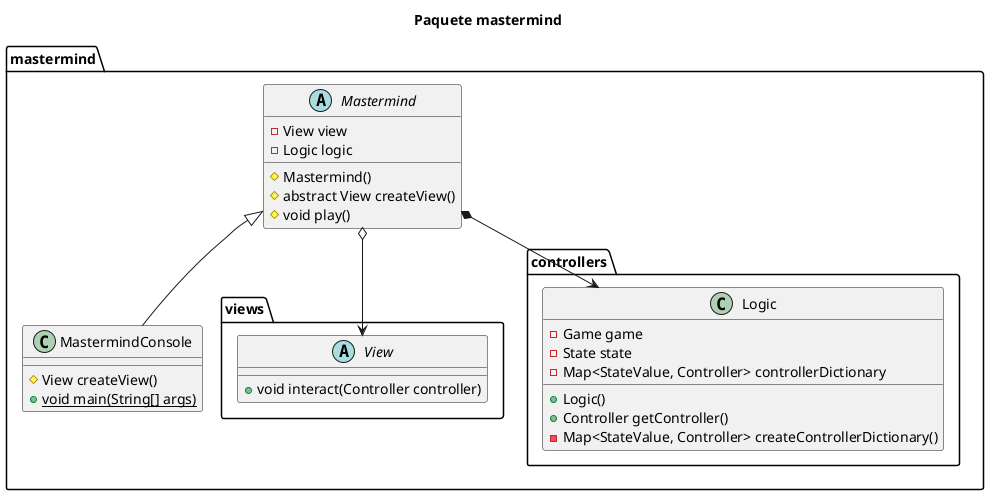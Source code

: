 @startuml

title Paquete mastermind

package mastermind {
  abstract class Mastermind {
    - View view
    - Logic logic
    # Mastermind()
    # abstract View createView()
    # void play()
  }

  class MastermindConsole {
    # View createView()
    + {static} void main(String[] args)
  }

  Mastermind <|-- MastermindConsole
}

package mastermind.views {
  abstract class View  {
  	+ void interact(Controller controller)
  }
}

package mastermind.controllers{
  class Logic  {
    - Game game
    - State state
    - Map<StateValue, Controller> controllerDictionary
    + Logic()
    + Controller getController()
    - Map<StateValue, Controller> createControllerDictionary()
  }
}

Mastermind *--> Logic
Mastermind o--> View

@enduml